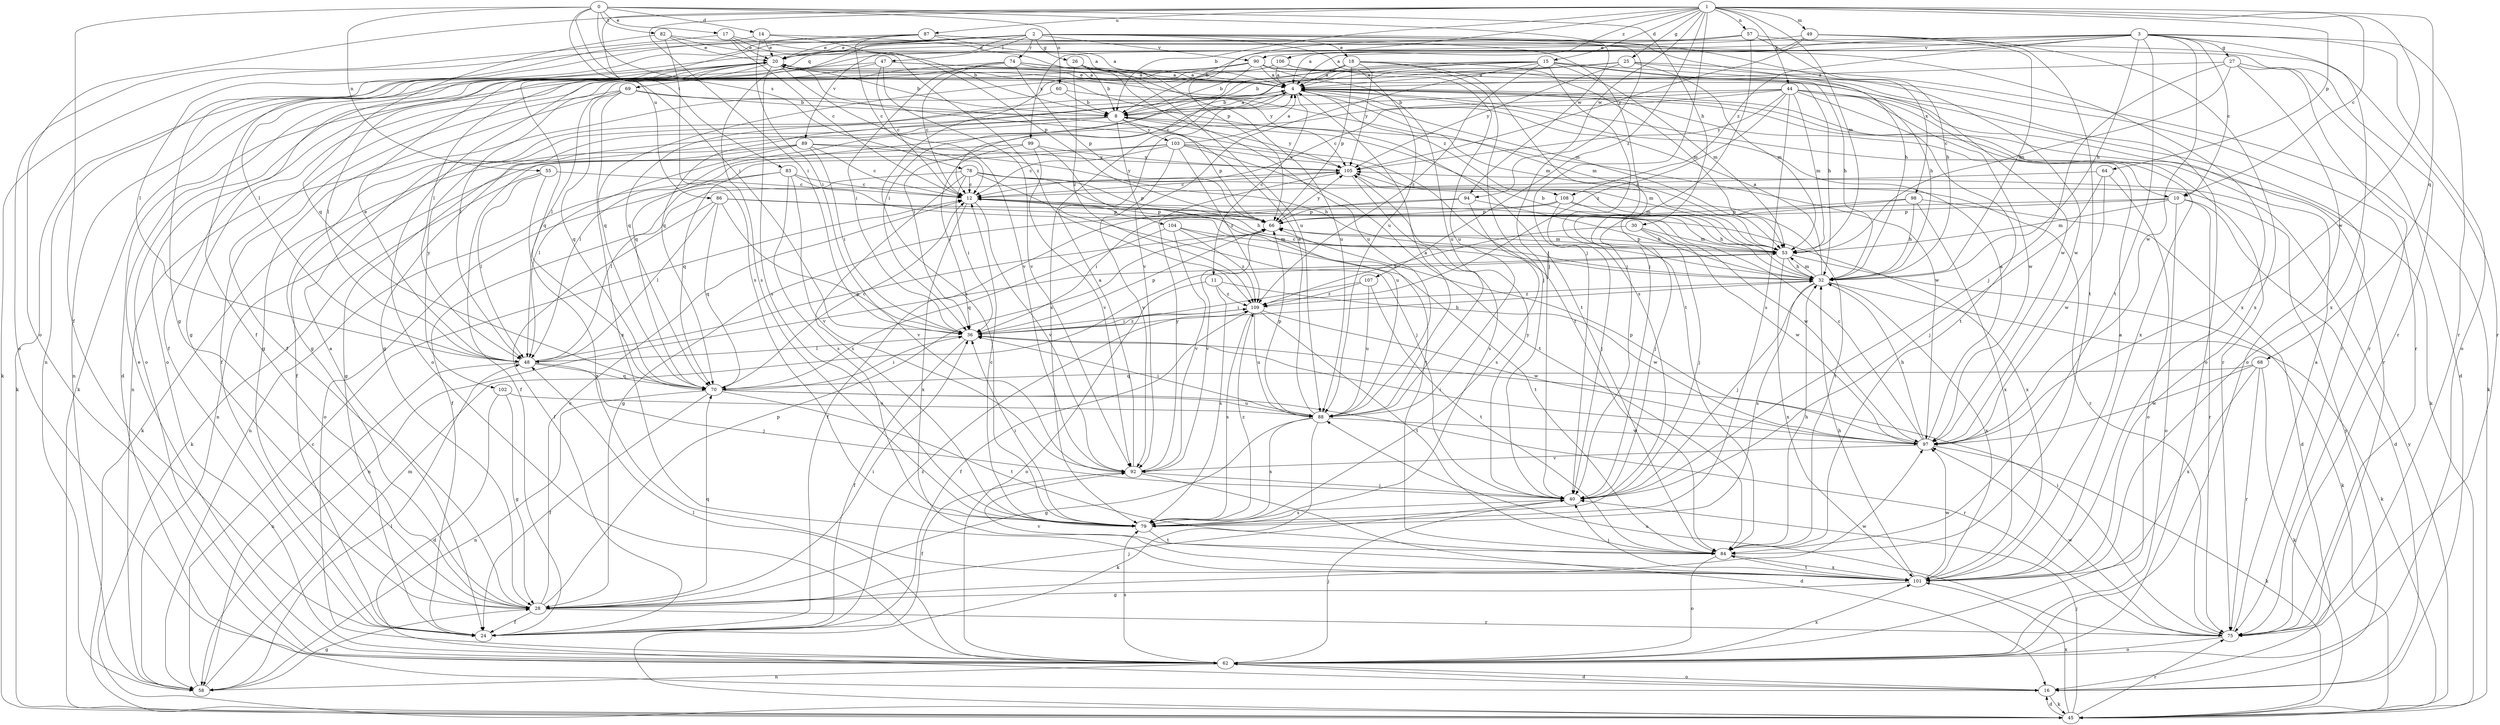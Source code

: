 strict digraph  {
0;
1;
2;
3;
4;
8;
10;
11;
12;
14;
15;
16;
17;
18;
20;
24;
25;
26;
27;
28;
30;
32;
36;
40;
44;
45;
47;
48;
49;
53;
55;
57;
58;
60;
62;
64;
66;
68;
69;
70;
74;
75;
78;
79;
82;
83;
84;
86;
87;
88;
89;
90;
92;
94;
97;
98;
99;
101;
102;
103;
104;
105;
106;
107;
108;
109;
0 -> 14  [label=d];
0 -> 17  [label=e];
0 -> 24  [label=f];
0 -> 30  [label=h];
0 -> 36  [label=i];
0 -> 55  [label=n];
0 -> 60  [label=o];
0 -> 78  [label=s];
0 -> 82  [label=t];
0 -> 83  [label=t];
0 -> 94  [label=w];
1 -> 8  [label=b];
1 -> 10  [label=c];
1 -> 15  [label=d];
1 -> 25  [label=g];
1 -> 36  [label=i];
1 -> 40  [label=j];
1 -> 44  [label=k];
1 -> 49  [label=m];
1 -> 53  [label=m];
1 -> 57  [label=n];
1 -> 62  [label=o];
1 -> 64  [label=p];
1 -> 66  [label=p];
1 -> 68  [label=q];
1 -> 86  [label=u];
1 -> 87  [label=u];
1 -> 94  [label=w];
1 -> 97  [label=w];
1 -> 106  [label=z];
1 -> 107  [label=z];
2 -> 18  [label=e];
2 -> 20  [label=e];
2 -> 26  [label=g];
2 -> 32  [label=h];
2 -> 40  [label=j];
2 -> 45  [label=k];
2 -> 47  [label=l];
2 -> 48  [label=l];
2 -> 69  [label=q];
2 -> 74  [label=r];
2 -> 79  [label=s];
2 -> 88  [label=u];
2 -> 89  [label=v];
2 -> 90  [label=v];
2 -> 98  [label=x];
3 -> 4  [label=a];
3 -> 10  [label=c];
3 -> 24  [label=f];
3 -> 27  [label=g];
3 -> 32  [label=h];
3 -> 48  [label=l];
3 -> 62  [label=o];
3 -> 75  [label=r];
3 -> 84  [label=t];
3 -> 90  [label=v];
3 -> 97  [label=w];
3 -> 99  [label=x];
3 -> 101  [label=x];
3 -> 108  [label=z];
4 -> 8  [label=b];
4 -> 10  [label=c];
4 -> 11  [label=c];
4 -> 20  [label=e];
4 -> 28  [label=g];
4 -> 36  [label=i];
4 -> 45  [label=k];
4 -> 53  [label=m];
4 -> 70  [label=q];
4 -> 75  [label=r];
4 -> 79  [label=s];
4 -> 108  [label=z];
8 -> 4  [label=a];
8 -> 24  [label=f];
8 -> 48  [label=l];
8 -> 66  [label=p];
8 -> 97  [label=w];
8 -> 102  [label=y];
8 -> 103  [label=y];
8 -> 104  [label=y];
8 -> 105  [label=y];
10 -> 16  [label=d];
10 -> 36  [label=i];
10 -> 53  [label=m];
10 -> 62  [label=o];
10 -> 66  [label=p];
10 -> 75  [label=r];
11 -> 62  [label=o];
11 -> 79  [label=s];
11 -> 97  [label=w];
11 -> 109  [label=z];
12 -> 66  [label=p];
12 -> 92  [label=v];
12 -> 97  [label=w];
12 -> 101  [label=x];
14 -> 20  [label=e];
14 -> 36  [label=i];
14 -> 48  [label=l];
14 -> 66  [label=p];
14 -> 88  [label=u];
15 -> 4  [label=a];
15 -> 8  [label=b];
15 -> 32  [label=h];
15 -> 36  [label=i];
15 -> 53  [label=m];
15 -> 62  [label=o];
15 -> 70  [label=q];
15 -> 75  [label=r];
15 -> 79  [label=s];
15 -> 92  [label=v];
15 -> 109  [label=z];
16 -> 45  [label=k];
16 -> 62  [label=o];
16 -> 105  [label=y];
17 -> 4  [label=a];
17 -> 8  [label=b];
17 -> 12  [label=c];
17 -> 20  [label=e];
17 -> 62  [label=o];
18 -> 4  [label=a];
18 -> 12  [label=c];
18 -> 40  [label=j];
18 -> 48  [label=l];
18 -> 53  [label=m];
18 -> 66  [label=p];
18 -> 84  [label=t];
18 -> 105  [label=y];
20 -> 4  [label=a];
20 -> 8  [label=b];
20 -> 24  [label=f];
20 -> 45  [label=k];
20 -> 48  [label=l];
20 -> 53  [label=m];
20 -> 58  [label=n];
20 -> 70  [label=q];
20 -> 79  [label=s];
20 -> 84  [label=t];
20 -> 92  [label=v];
24 -> 109  [label=z];
25 -> 4  [label=a];
25 -> 45  [label=k];
25 -> 48  [label=l];
25 -> 53  [label=m];
25 -> 70  [label=q];
25 -> 97  [label=w];
25 -> 105  [label=y];
26 -> 4  [label=a];
26 -> 8  [label=b];
26 -> 88  [label=u];
26 -> 109  [label=z];
27 -> 4  [label=a];
27 -> 16  [label=d];
27 -> 40  [label=j];
27 -> 53  [label=m];
27 -> 62  [label=o];
27 -> 75  [label=r];
28 -> 4  [label=a];
28 -> 12  [label=c];
28 -> 24  [label=f];
28 -> 36  [label=i];
28 -> 40  [label=j];
28 -> 66  [label=p];
28 -> 70  [label=q];
28 -> 75  [label=r];
28 -> 97  [label=w];
30 -> 40  [label=j];
30 -> 53  [label=m];
30 -> 97  [label=w];
30 -> 109  [label=z];
32 -> 4  [label=a];
32 -> 8  [label=b];
32 -> 12  [label=c];
32 -> 40  [label=j];
32 -> 45  [label=k];
32 -> 53  [label=m];
32 -> 79  [label=s];
32 -> 101  [label=x];
32 -> 109  [label=z];
36 -> 24  [label=f];
36 -> 32  [label=h];
36 -> 48  [label=l];
36 -> 66  [label=p];
36 -> 109  [label=z];
40 -> 79  [label=s];
40 -> 105  [label=y];
44 -> 8  [label=b];
44 -> 12  [label=c];
44 -> 28  [label=g];
44 -> 53  [label=m];
44 -> 75  [label=r];
44 -> 79  [label=s];
44 -> 84  [label=t];
44 -> 97  [label=w];
44 -> 101  [label=x];
44 -> 105  [label=y];
44 -> 109  [label=z];
45 -> 16  [label=d];
45 -> 40  [label=j];
45 -> 75  [label=r];
45 -> 101  [label=x];
45 -> 105  [label=y];
47 -> 4  [label=a];
47 -> 12  [label=c];
47 -> 45  [label=k];
47 -> 62  [label=o];
47 -> 75  [label=r];
47 -> 92  [label=v];
48 -> 20  [label=e];
48 -> 40  [label=j];
48 -> 58  [label=n];
48 -> 66  [label=p];
48 -> 70  [label=q];
49 -> 4  [label=a];
49 -> 20  [label=e];
49 -> 32  [label=h];
49 -> 84  [label=t];
49 -> 101  [label=x];
49 -> 105  [label=y];
53 -> 32  [label=h];
53 -> 45  [label=k];
53 -> 58  [label=n];
53 -> 66  [label=p];
53 -> 101  [label=x];
55 -> 12  [label=c];
55 -> 45  [label=k];
55 -> 48  [label=l];
55 -> 101  [label=x];
57 -> 8  [label=b];
57 -> 20  [label=e];
57 -> 32  [label=h];
57 -> 40  [label=j];
57 -> 75  [label=r];
58 -> 12  [label=c];
58 -> 28  [label=g];
58 -> 48  [label=l];
58 -> 53  [label=m];
60 -> 8  [label=b];
60 -> 53  [label=m];
60 -> 58  [label=n];
62 -> 16  [label=d];
62 -> 20  [label=e];
62 -> 40  [label=j];
62 -> 48  [label=l];
62 -> 58  [label=n];
62 -> 79  [label=s];
62 -> 101  [label=x];
64 -> 12  [label=c];
64 -> 40  [label=j];
64 -> 62  [label=o];
64 -> 97  [label=w];
66 -> 53  [label=m];
66 -> 92  [label=v];
66 -> 105  [label=y];
68 -> 45  [label=k];
68 -> 70  [label=q];
68 -> 75  [label=r];
68 -> 97  [label=w];
68 -> 101  [label=x];
69 -> 8  [label=b];
69 -> 24  [label=f];
69 -> 28  [label=g];
69 -> 70  [label=q];
69 -> 84  [label=t];
69 -> 101  [label=x];
70 -> 12  [label=c];
70 -> 24  [label=f];
70 -> 36  [label=i];
70 -> 58  [label=n];
70 -> 75  [label=r];
70 -> 84  [label=t];
70 -> 88  [label=u];
74 -> 4  [label=a];
74 -> 12  [label=c];
74 -> 28  [label=g];
74 -> 36  [label=i];
74 -> 62  [label=o];
74 -> 66  [label=p];
74 -> 88  [label=u];
74 -> 105  [label=y];
75 -> 4  [label=a];
75 -> 36  [label=i];
75 -> 62  [label=o];
75 -> 88  [label=u];
75 -> 97  [label=w];
78 -> 12  [label=c];
78 -> 24  [label=f];
78 -> 32  [label=h];
78 -> 36  [label=i];
78 -> 40  [label=j];
78 -> 66  [label=p];
78 -> 75  [label=r];
78 -> 79  [label=s];
79 -> 12  [label=c];
79 -> 36  [label=i];
79 -> 84  [label=t];
79 -> 109  [label=z];
82 -> 20  [label=e];
82 -> 70  [label=q];
82 -> 75  [label=r];
82 -> 79  [label=s];
82 -> 109  [label=z];
83 -> 12  [label=c];
83 -> 58  [label=n];
83 -> 62  [label=o];
83 -> 79  [label=s];
83 -> 84  [label=t];
83 -> 92  [label=v];
84 -> 32  [label=h];
84 -> 62  [label=o];
84 -> 101  [label=x];
86 -> 24  [label=f];
86 -> 48  [label=l];
86 -> 66  [label=p];
86 -> 70  [label=q];
86 -> 92  [label=v];
86 -> 101  [label=x];
87 -> 4  [label=a];
87 -> 12  [label=c];
87 -> 20  [label=e];
87 -> 28  [label=g];
87 -> 40  [label=j];
87 -> 58  [label=n];
87 -> 101  [label=x];
88 -> 4  [label=a];
88 -> 20  [label=e];
88 -> 28  [label=g];
88 -> 36  [label=i];
88 -> 45  [label=k];
88 -> 66  [label=p];
88 -> 79  [label=s];
88 -> 97  [label=w];
89 -> 12  [label=c];
89 -> 28  [label=g];
89 -> 32  [label=h];
89 -> 36  [label=i];
89 -> 45  [label=k];
89 -> 48  [label=l];
89 -> 105  [label=y];
90 -> 4  [label=a];
90 -> 8  [label=b];
90 -> 16  [label=d];
90 -> 32  [label=h];
90 -> 62  [label=o];
90 -> 79  [label=s];
90 -> 88  [label=u];
90 -> 97  [label=w];
92 -> 4  [label=a];
92 -> 16  [label=d];
92 -> 24  [label=f];
92 -> 40  [label=j];
92 -> 105  [label=y];
94 -> 28  [label=g];
94 -> 32  [label=h];
94 -> 66  [label=p];
94 -> 79  [label=s];
97 -> 4  [label=a];
97 -> 12  [label=c];
97 -> 32  [label=h];
97 -> 36  [label=i];
97 -> 45  [label=k];
97 -> 66  [label=p];
97 -> 92  [label=v];
98 -> 16  [label=d];
98 -> 32  [label=h];
98 -> 40  [label=j];
98 -> 66  [label=p];
98 -> 101  [label=x];
99 -> 24  [label=f];
99 -> 36  [label=i];
99 -> 88  [label=u];
99 -> 92  [label=v];
99 -> 105  [label=y];
101 -> 4  [label=a];
101 -> 28  [label=g];
101 -> 32  [label=h];
101 -> 40  [label=j];
101 -> 84  [label=t];
101 -> 92  [label=v];
101 -> 97  [label=w];
102 -> 16  [label=d];
102 -> 28  [label=g];
102 -> 88  [label=u];
103 -> 4  [label=a];
103 -> 12  [label=c];
103 -> 53  [label=m];
103 -> 58  [label=n];
103 -> 70  [label=q];
103 -> 84  [label=t];
103 -> 92  [label=v];
103 -> 105  [label=y];
103 -> 109  [label=z];
104 -> 53  [label=m];
104 -> 70  [label=q];
104 -> 84  [label=t];
104 -> 92  [label=v];
104 -> 109  [label=z];
105 -> 12  [label=c];
105 -> 48  [label=l];
105 -> 53  [label=m];
105 -> 79  [label=s];
106 -> 4  [label=a];
106 -> 24  [label=f];
106 -> 32  [label=h];
106 -> 70  [label=q];
106 -> 88  [label=u];
107 -> 36  [label=i];
107 -> 84  [label=t];
107 -> 88  [label=u];
107 -> 109  [label=z];
108 -> 24  [label=f];
108 -> 32  [label=h];
108 -> 40  [label=j];
108 -> 66  [label=p];
108 -> 84  [label=t];
109 -> 24  [label=f];
109 -> 36  [label=i];
109 -> 79  [label=s];
109 -> 84  [label=t];
109 -> 88  [label=u];
109 -> 97  [label=w];
}
